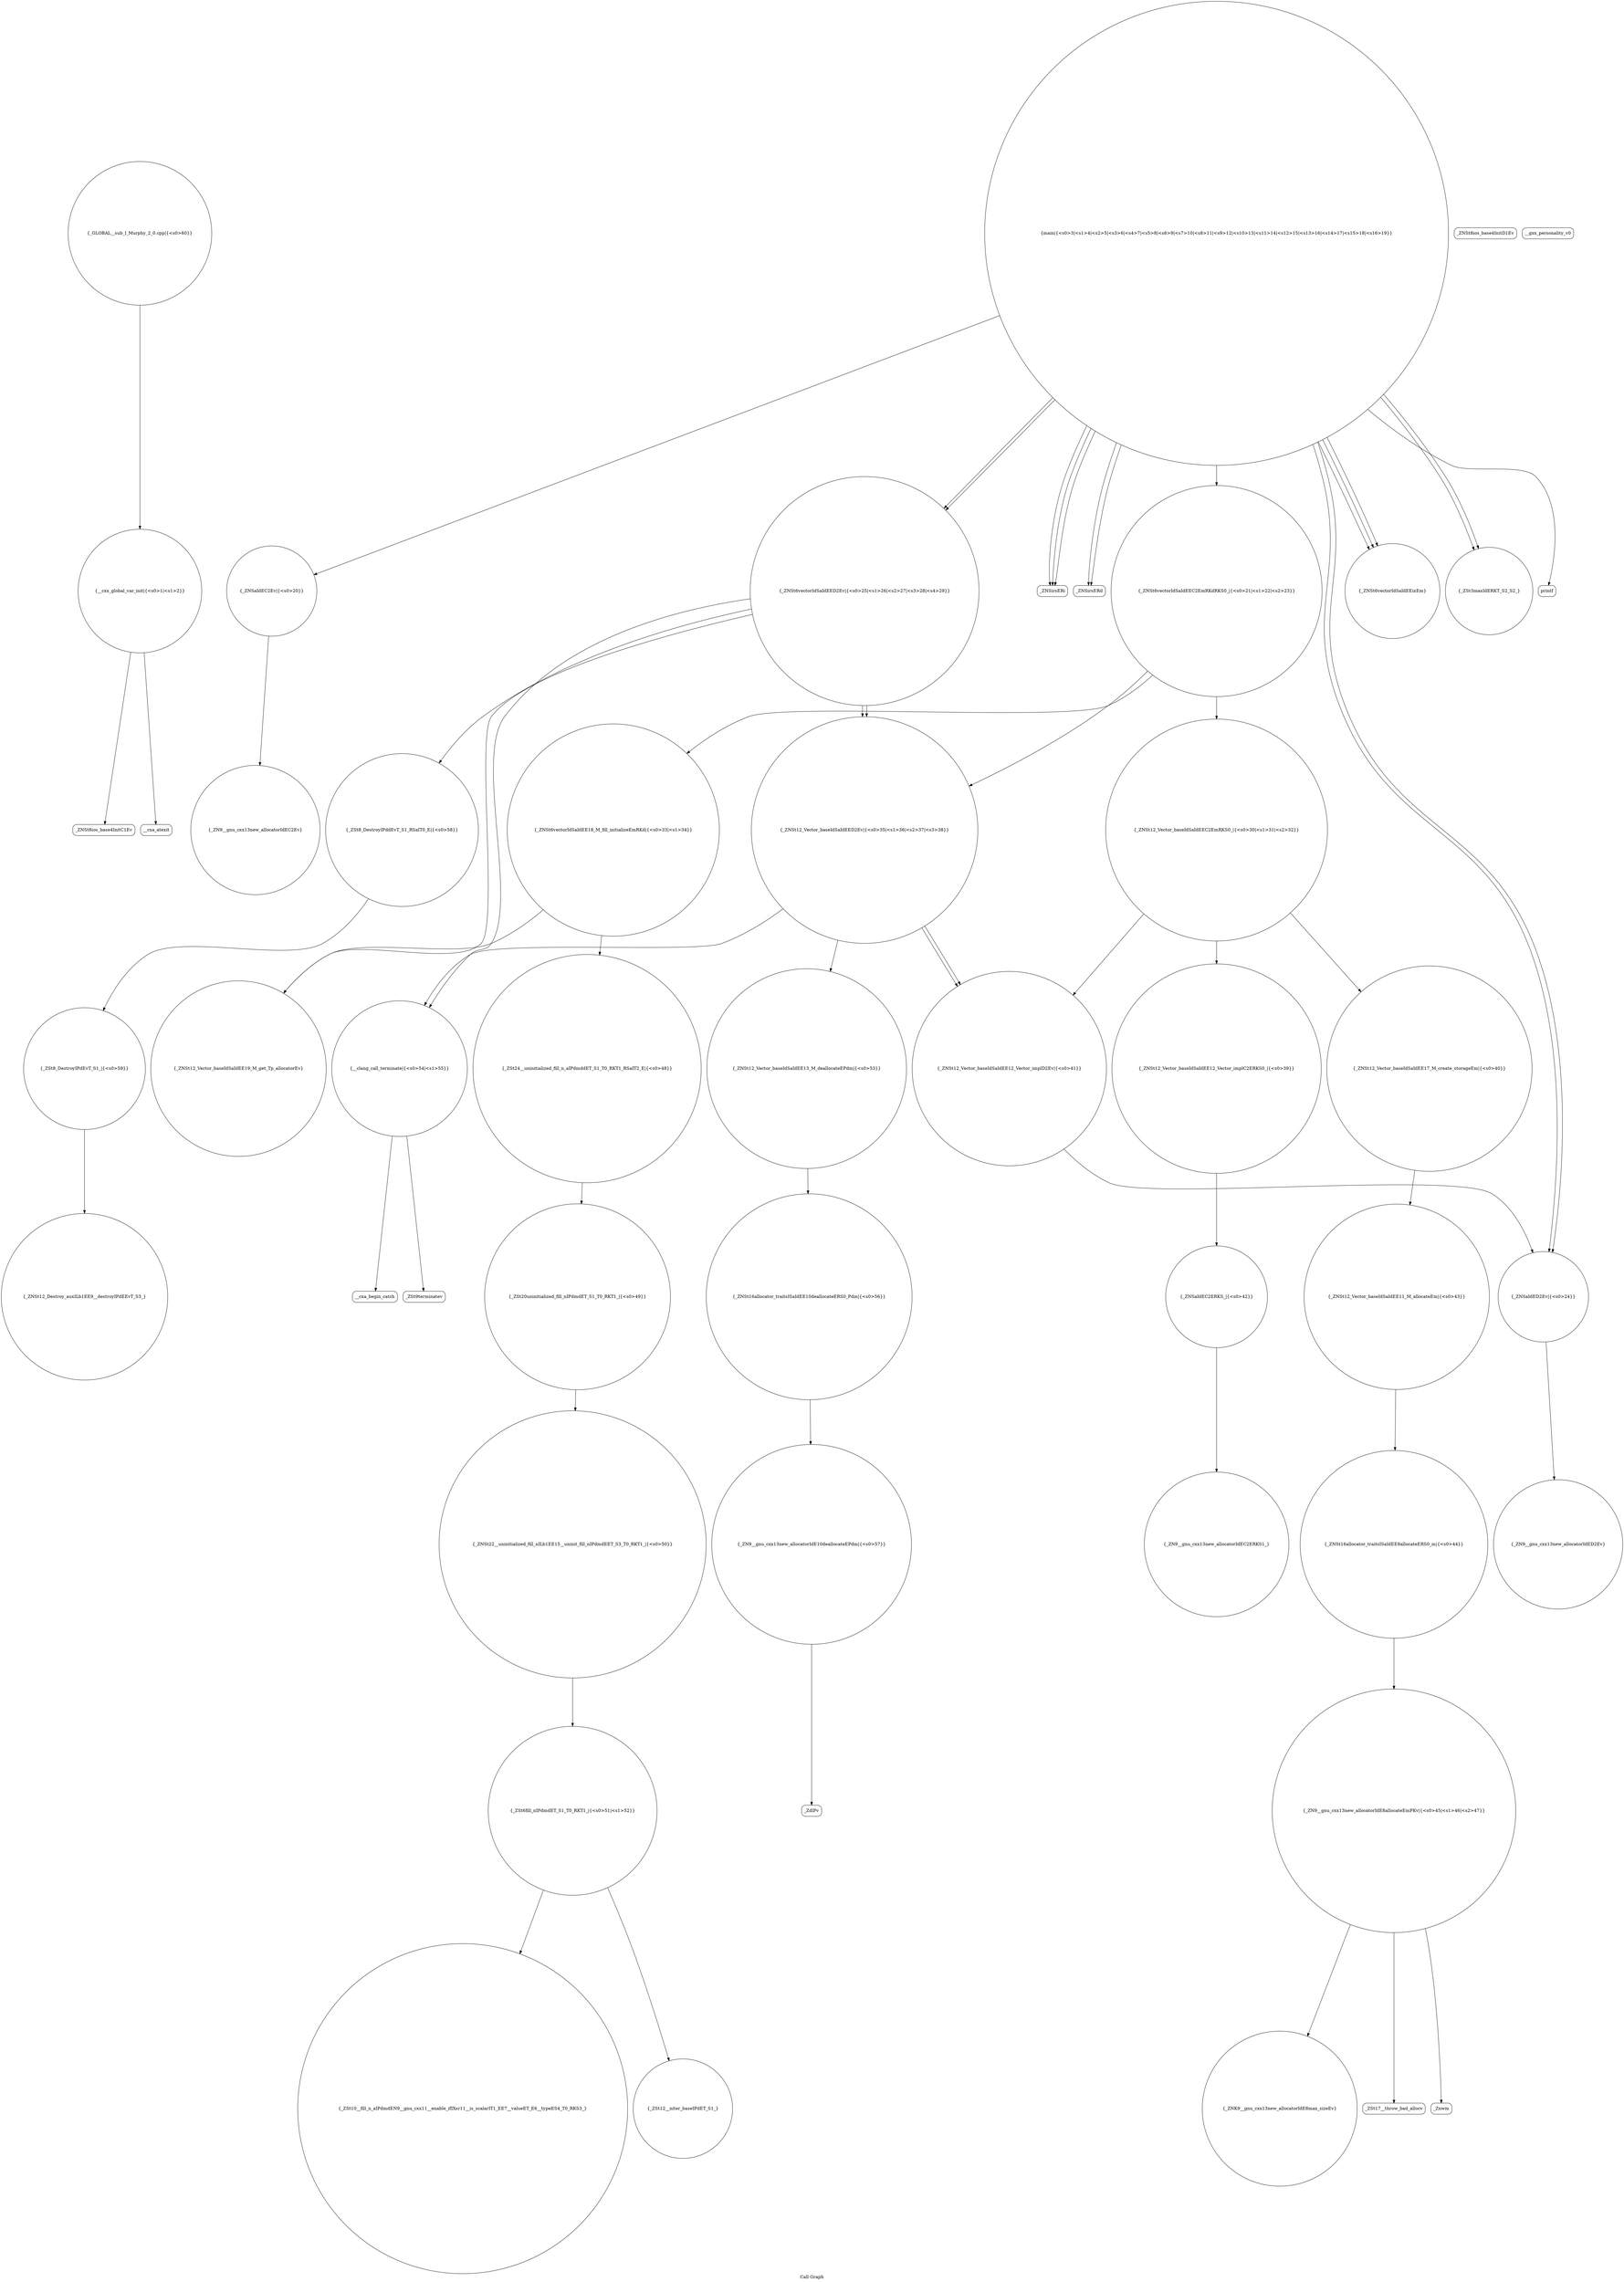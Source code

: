 digraph "Call Graph" {
	label="Call Graph";

	Node0x560eb281f500 [shape=record,shape=circle,label="{__cxx_global_var_init|{<s0>1|<s1>2}}"];
	Node0x560eb281f500:s0 -> Node0x560eb28f77f0[color=black];
	Node0x560eb281f500:s1 -> Node0x560eb28f78f0[color=black];
	Node0x560eb28f8df0 [shape=record,shape=circle,label="{_ZSt8_DestroyIPddEvT_S1_RSaIT0_E|{<s0>58}}"];
	Node0x560eb28f8df0:s0 -> Node0x560eb28f8e70[color=black];
	Node0x560eb28f7af0 [shape=record,shape=circle,label="{_ZNSaIdEC2Ev|{<s0>20}}"];
	Node0x560eb28f7af0:s0 -> Node0x560eb28f7ef0[color=black];
	Node0x560eb28f7e70 [shape=record,shape=circle,label="{_ZNSt6vectorIdSaIdEED2Ev|{<s0>25|<s1>26|<s2>27|<s3>28|<s4>29}}"];
	Node0x560eb28f7e70:s0 -> Node0x560eb28f8770[color=black];
	Node0x560eb28f7e70:s1 -> Node0x560eb28f8df0[color=black];
	Node0x560eb28f7e70:s2 -> Node0x560eb28f80f0[color=black];
	Node0x560eb28f7e70:s3 -> Node0x560eb28f80f0[color=black];
	Node0x560eb28f7e70:s4 -> Node0x560eb28f8af0[color=black];
	Node0x560eb28f81f0 [shape=record,shape=circle,label="{_ZNSt12_Vector_baseIdSaIdEE17_M_create_storageEm|{<s0>40}}"];
	Node0x560eb28f81f0:s0 -> Node0x560eb28f83f0[color=black];
	Node0x560eb28f8570 [shape=record,shape=circle,label="{_ZNK9__gnu_cxx13new_allocatorIdE8max_sizeEv}"];
	Node0x560eb28f88f0 [shape=record,shape=circle,label="{_ZSt6fill_nIPdmdET_S1_T0_RKT1_|{<s0>51|<s1>52}}"];
	Node0x560eb28f88f0:s0 -> Node0x560eb28f89f0[color=black];
	Node0x560eb28f88f0:s1 -> Node0x560eb28f8970[color=black];
	Node0x560eb28f8c70 [shape=record,shape=circle,label="{_ZNSt16allocator_traitsISaIdEE10deallocateERS0_Pdm|{<s0>56}}"];
	Node0x560eb28f8c70:s0 -> Node0x560eb28f8cf0[color=black];
	Node0x560eb28f7970 [shape=record,shape=circle,label="{main|{<s0>3|<s1>4|<s2>5|<s3>6|<s4>7|<s5>8|<s6>9|<s7>10|<s8>11|<s9>12|<s10>13|<s11>14|<s12>15|<s13>16|<s14>17|<s15>18|<s16>19}}"];
	Node0x560eb28f7970:s0 -> Node0x560eb28f79f0[color=black];
	Node0x560eb28f7970:s1 -> Node0x560eb28f79f0[color=black];
	Node0x560eb28f7970:s2 -> Node0x560eb28f79f0[color=black];
	Node0x560eb28f7970:s3 -> Node0x560eb28f7a70[color=black];
	Node0x560eb28f7970:s4 -> Node0x560eb28f7af0[color=black];
	Node0x560eb28f7970:s5 -> Node0x560eb28f7b70[color=black];
	Node0x560eb28f7970:s6 -> Node0x560eb28f7c70[color=black];
	Node0x560eb28f7970:s7 -> Node0x560eb28f7cf0[color=black];
	Node0x560eb28f7970:s8 -> Node0x560eb28f7a70[color=black];
	Node0x560eb28f7970:s9 -> Node0x560eb28f7c70[color=black];
	Node0x560eb28f7970:s10 -> Node0x560eb28f7e70[color=black];
	Node0x560eb28f7970:s11 -> Node0x560eb28f7cf0[color=black];
	Node0x560eb28f7970:s12 -> Node0x560eb28f7d70[color=black];
	Node0x560eb28f7970:s13 -> Node0x560eb28f7cf0[color=black];
	Node0x560eb28f7970:s14 -> Node0x560eb28f7d70[color=black];
	Node0x560eb28f7970:s15 -> Node0x560eb28f7df0[color=black];
	Node0x560eb28f7970:s16 -> Node0x560eb28f7e70[color=black];
	Node0x560eb28f7cf0 [shape=record,shape=circle,label="{_ZNSt6vectorIdSaIdEEixEm}"];
	Node0x560eb28f8070 [shape=record,shape=circle,label="{_ZNSt6vectorIdSaIdEE18_M_fill_initializeEmRKd|{<s0>33|<s1>34}}"];
	Node0x560eb28f8070:s0 -> Node0x560eb28f8770[color=black];
	Node0x560eb28f8070:s1 -> Node0x560eb28f86f0[color=black];
	Node0x560eb28f83f0 [shape=record,shape=circle,label="{_ZNSt12_Vector_baseIdSaIdEE11_M_allocateEm|{<s0>43}}"];
	Node0x560eb28f83f0:s0 -> Node0x560eb28f8470[color=black];
	Node0x560eb28f8770 [shape=record,shape=circle,label="{_ZNSt12_Vector_baseIdSaIdEE19_M_get_Tp_allocatorEv}"];
	Node0x560eb28f8af0 [shape=record,shape=circle,label="{__clang_call_terminate|{<s0>54|<s1>55}}"];
	Node0x560eb28f8af0:s0 -> Node0x560eb28f8b70[color=black];
	Node0x560eb28f8af0:s1 -> Node0x560eb28f8bf0[color=black];
	Node0x560eb28f77f0 [shape=record,shape=Mrecord,label="{_ZNSt8ios_base4InitC1Ev}"];
	Node0x560eb28f8e70 [shape=record,shape=circle,label="{_ZSt8_DestroyIPdEvT_S1_|{<s0>59}}"];
	Node0x560eb28f8e70:s0 -> Node0x560eb28f8ef0[color=black];
	Node0x560eb28f7b70 [shape=record,shape=circle,label="{_ZNSt6vectorIdSaIdEEC2EmRKdRKS0_|{<s0>21|<s1>22|<s2>23}}"];
	Node0x560eb28f7b70:s0 -> Node0x560eb28f7ff0[color=black];
	Node0x560eb28f7b70:s1 -> Node0x560eb28f8070[color=black];
	Node0x560eb28f7b70:s2 -> Node0x560eb28f80f0[color=black];
	Node0x560eb28f7ef0 [shape=record,shape=circle,label="{_ZN9__gnu_cxx13new_allocatorIdEC2Ev}"];
	Node0x560eb28f8270 [shape=record,shape=circle,label="{_ZNSt12_Vector_baseIdSaIdEE12_Vector_implD2Ev|{<s0>41}}"];
	Node0x560eb28f8270:s0 -> Node0x560eb28f7c70[color=black];
	Node0x560eb28f85f0 [shape=record,shape=Mrecord,label="{_ZSt17__throw_bad_allocv}"];
	Node0x560eb28f8970 [shape=record,shape=circle,label="{_ZSt10__fill_n_aIPdmdEN9__gnu_cxx11__enable_ifIXsr11__is_scalarIT1_EE7__valueET_E6__typeES4_T0_RKS3_}"];
	Node0x560eb28f8cf0 [shape=record,shape=circle,label="{_ZN9__gnu_cxx13new_allocatorIdE10deallocateEPdm|{<s0>57}}"];
	Node0x560eb28f8cf0:s0 -> Node0x560eb28f8d70[color=black];
	Node0x560eb28f79f0 [shape=record,shape=Mrecord,label="{_ZNSirsERi}"];
	Node0x560eb28f7d70 [shape=record,shape=circle,label="{_ZSt3maxIdERKT_S2_S2_}"];
	Node0x560eb28f80f0 [shape=record,shape=circle,label="{_ZNSt12_Vector_baseIdSaIdEED2Ev|{<s0>35|<s1>36|<s2>37|<s3>38}}"];
	Node0x560eb28f80f0:s0 -> Node0x560eb28f8a70[color=black];
	Node0x560eb28f80f0:s1 -> Node0x560eb28f8270[color=black];
	Node0x560eb28f80f0:s2 -> Node0x560eb28f8270[color=black];
	Node0x560eb28f80f0:s3 -> Node0x560eb28f8af0[color=black];
	Node0x560eb28f8470 [shape=record,shape=circle,label="{_ZNSt16allocator_traitsISaIdEE8allocateERS0_m|{<s0>44}}"];
	Node0x560eb28f8470:s0 -> Node0x560eb28f84f0[color=black];
	Node0x560eb28f87f0 [shape=record,shape=circle,label="{_ZSt20uninitialized_fill_nIPdmdET_S1_T0_RKT1_|{<s0>49}}"];
	Node0x560eb28f87f0:s0 -> Node0x560eb28f8870[color=black];
	Node0x560eb28f8b70 [shape=record,shape=Mrecord,label="{__cxa_begin_catch}"];
	Node0x560eb28f7870 [shape=record,shape=Mrecord,label="{_ZNSt8ios_base4InitD1Ev}"];
	Node0x560eb28f8ef0 [shape=record,shape=circle,label="{_ZNSt12_Destroy_auxILb1EE9__destroyIPdEEvT_S3_}"];
	Node0x560eb28f7bf0 [shape=record,shape=Mrecord,label="{__gxx_personality_v0}"];
	Node0x560eb28f7f70 [shape=record,shape=circle,label="{_ZN9__gnu_cxx13new_allocatorIdED2Ev}"];
	Node0x560eb28f82f0 [shape=record,shape=circle,label="{_ZNSaIdEC2ERKS_|{<s0>42}}"];
	Node0x560eb28f82f0:s0 -> Node0x560eb28f8370[color=black];
	Node0x560eb28f8670 [shape=record,shape=Mrecord,label="{_Znwm}"];
	Node0x560eb28f89f0 [shape=record,shape=circle,label="{_ZSt12__niter_baseIPdET_S1_}"];
	Node0x560eb28f8d70 [shape=record,shape=Mrecord,label="{_ZdlPv}"];
	Node0x560eb28f7a70 [shape=record,shape=Mrecord,label="{_ZNSirsERd}"];
	Node0x560eb28f7df0 [shape=record,shape=Mrecord,label="{printf}"];
	Node0x560eb28f8170 [shape=record,shape=circle,label="{_ZNSt12_Vector_baseIdSaIdEE12_Vector_implC2ERKS0_|{<s0>39}}"];
	Node0x560eb28f8170:s0 -> Node0x560eb28f82f0[color=black];
	Node0x560eb28f84f0 [shape=record,shape=circle,label="{_ZN9__gnu_cxx13new_allocatorIdE8allocateEmPKv|{<s0>45|<s1>46|<s2>47}}"];
	Node0x560eb28f84f0:s0 -> Node0x560eb28f8570[color=black];
	Node0x560eb28f84f0:s1 -> Node0x560eb28f85f0[color=black];
	Node0x560eb28f84f0:s2 -> Node0x560eb28f8670[color=black];
	Node0x560eb28f8870 [shape=record,shape=circle,label="{_ZNSt22__uninitialized_fill_nILb1EE15__uninit_fill_nIPdmdEET_S3_T0_RKT1_|{<s0>50}}"];
	Node0x560eb28f8870:s0 -> Node0x560eb28f88f0[color=black];
	Node0x560eb28f8bf0 [shape=record,shape=Mrecord,label="{_ZSt9terminatev}"];
	Node0x560eb28f78f0 [shape=record,shape=Mrecord,label="{__cxa_atexit}"];
	Node0x560eb28f9f90 [shape=record,shape=circle,label="{_GLOBAL__sub_I_Murphy_2_0.cpp|{<s0>60}}"];
	Node0x560eb28f9f90:s0 -> Node0x560eb281f500[color=black];
	Node0x560eb28f7c70 [shape=record,shape=circle,label="{_ZNSaIdED2Ev|{<s0>24}}"];
	Node0x560eb28f7c70:s0 -> Node0x560eb28f7f70[color=black];
	Node0x560eb28f7ff0 [shape=record,shape=circle,label="{_ZNSt12_Vector_baseIdSaIdEEC2EmRKS0_|{<s0>30|<s1>31|<s2>32}}"];
	Node0x560eb28f7ff0:s0 -> Node0x560eb28f8170[color=black];
	Node0x560eb28f7ff0:s1 -> Node0x560eb28f81f0[color=black];
	Node0x560eb28f7ff0:s2 -> Node0x560eb28f8270[color=black];
	Node0x560eb28f8370 [shape=record,shape=circle,label="{_ZN9__gnu_cxx13new_allocatorIdEC2ERKS1_}"];
	Node0x560eb28f86f0 [shape=record,shape=circle,label="{_ZSt24__uninitialized_fill_n_aIPdmddET_S1_T0_RKT1_RSaIT2_E|{<s0>48}}"];
	Node0x560eb28f86f0:s0 -> Node0x560eb28f87f0[color=black];
	Node0x560eb28f8a70 [shape=record,shape=circle,label="{_ZNSt12_Vector_baseIdSaIdEE13_M_deallocateEPdm|{<s0>53}}"];
	Node0x560eb28f8a70:s0 -> Node0x560eb28f8c70[color=black];
}
